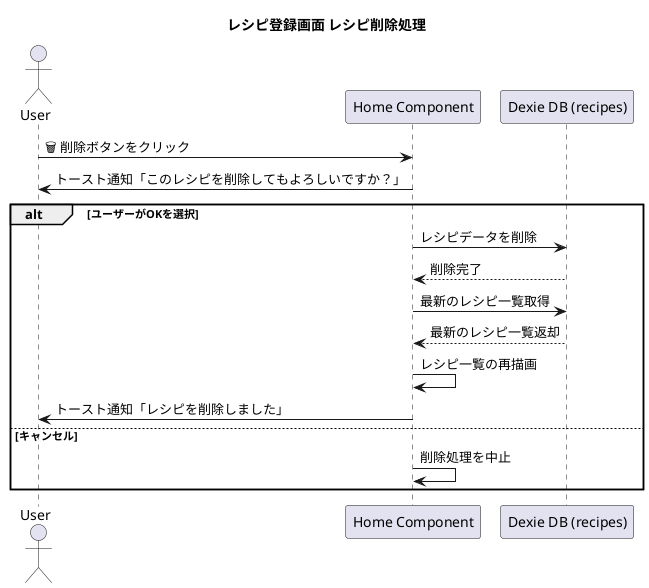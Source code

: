 @startuml deleteRecipe

title レシピ登録画面 レシピ削除処理

actor User
participant "Home Component" as Home
participant "Dexie DB (recipes)" as Recipes

User -> Home : 🗑️ 削除ボタンをクリック
Home -> User : トースト通知「このレシピを削除してもよろしいですか？」

alt ユーザーがOKを選択
    Home -> Recipes : レシピデータを削除
    Recipes --> Home : 削除完了

    Home -> Recipes : 最新のレシピ一覧取得
    Recipes --> Home : 最新のレシピ一覧返却

    Home -> Home : レシピ一覧の再描画
    Home -> User : トースト通知「レシピを削除しました」
else キャンセル
    Home -> Home : 削除処理を中止
end

@enduml
